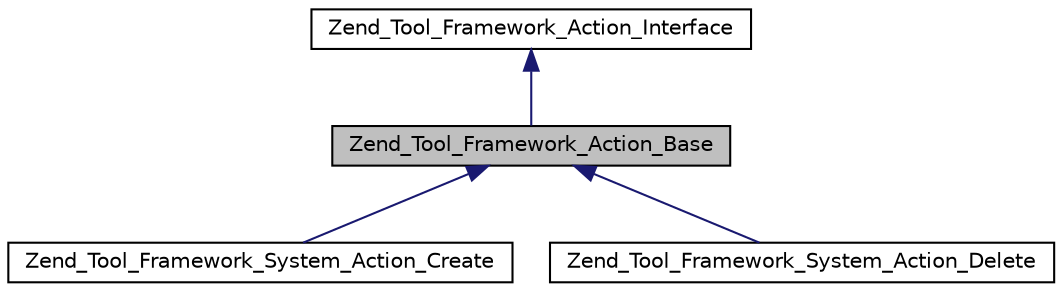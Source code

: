 digraph G
{
  edge [fontname="Helvetica",fontsize="10",labelfontname="Helvetica",labelfontsize="10"];
  node [fontname="Helvetica",fontsize="10",shape=record];
  Node1 [label="Zend_Tool_Framework_Action_Base",height=0.2,width=0.4,color="black", fillcolor="grey75", style="filled" fontcolor="black"];
  Node2 -> Node1 [dir="back",color="midnightblue",fontsize="10",style="solid",fontname="Helvetica"];
  Node2 [label="Zend_Tool_Framework_Action_Interface",height=0.2,width=0.4,color="black", fillcolor="white", style="filled",URL="$interface_zend___tool___framework___action___interface.html"];
  Node1 -> Node3 [dir="back",color="midnightblue",fontsize="10",style="solid",fontname="Helvetica"];
  Node3 [label="Zend_Tool_Framework_System_Action_Create",height=0.2,width=0.4,color="black", fillcolor="white", style="filled",URL="$class_zend___tool___framework___system___action___create.html"];
  Node1 -> Node4 [dir="back",color="midnightblue",fontsize="10",style="solid",fontname="Helvetica"];
  Node4 [label="Zend_Tool_Framework_System_Action_Delete",height=0.2,width=0.4,color="black", fillcolor="white", style="filled",URL="$class_zend___tool___framework___system___action___delete.html"];
}
